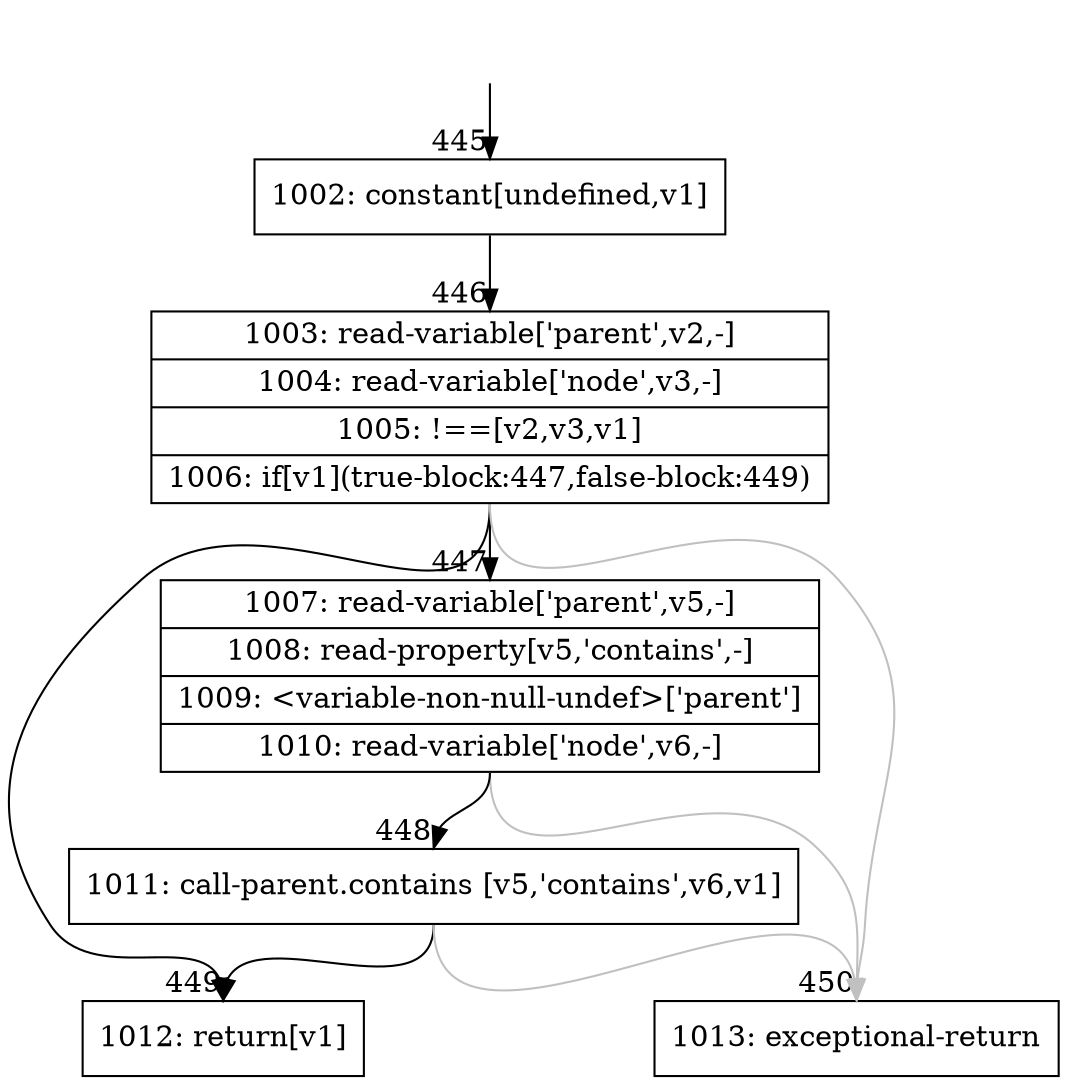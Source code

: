 digraph {
rankdir="TD"
BB_entry36[shape=none,label=""];
BB_entry36 -> BB445 [tailport=s, headport=n, headlabel="    445"]
BB445 [shape=record label="{1002: constant[undefined,v1]}" ] 
BB445 -> BB446 [tailport=s, headport=n, headlabel="      446"]
BB446 [shape=record label="{1003: read-variable['parent',v2,-]|1004: read-variable['node',v3,-]|1005: !==[v2,v3,v1]|1006: if[v1](true-block:447,false-block:449)}" ] 
BB446 -> BB449 [tailport=s, headport=n, headlabel="      449"]
BB446 -> BB447 [tailport=s, headport=n, headlabel="      447"]
BB446 -> BB450 [tailport=s, headport=n, color=gray, headlabel="      450"]
BB447 [shape=record label="{1007: read-variable['parent',v5,-]|1008: read-property[v5,'contains',-]|1009: \<variable-non-null-undef\>['parent']|1010: read-variable['node',v6,-]}" ] 
BB447 -> BB448 [tailport=s, headport=n, headlabel="      448"]
BB447 -> BB450 [tailport=s, headport=n, color=gray]
BB448 [shape=record label="{1011: call-parent.contains [v5,'contains',v6,v1]}" ] 
BB448 -> BB449 [tailport=s, headport=n]
BB448 -> BB450 [tailport=s, headport=n, color=gray]
BB449 [shape=record label="{1012: return[v1]}" ] 
BB450 [shape=record label="{1013: exceptional-return}" ] 
//#$~ 271
}
